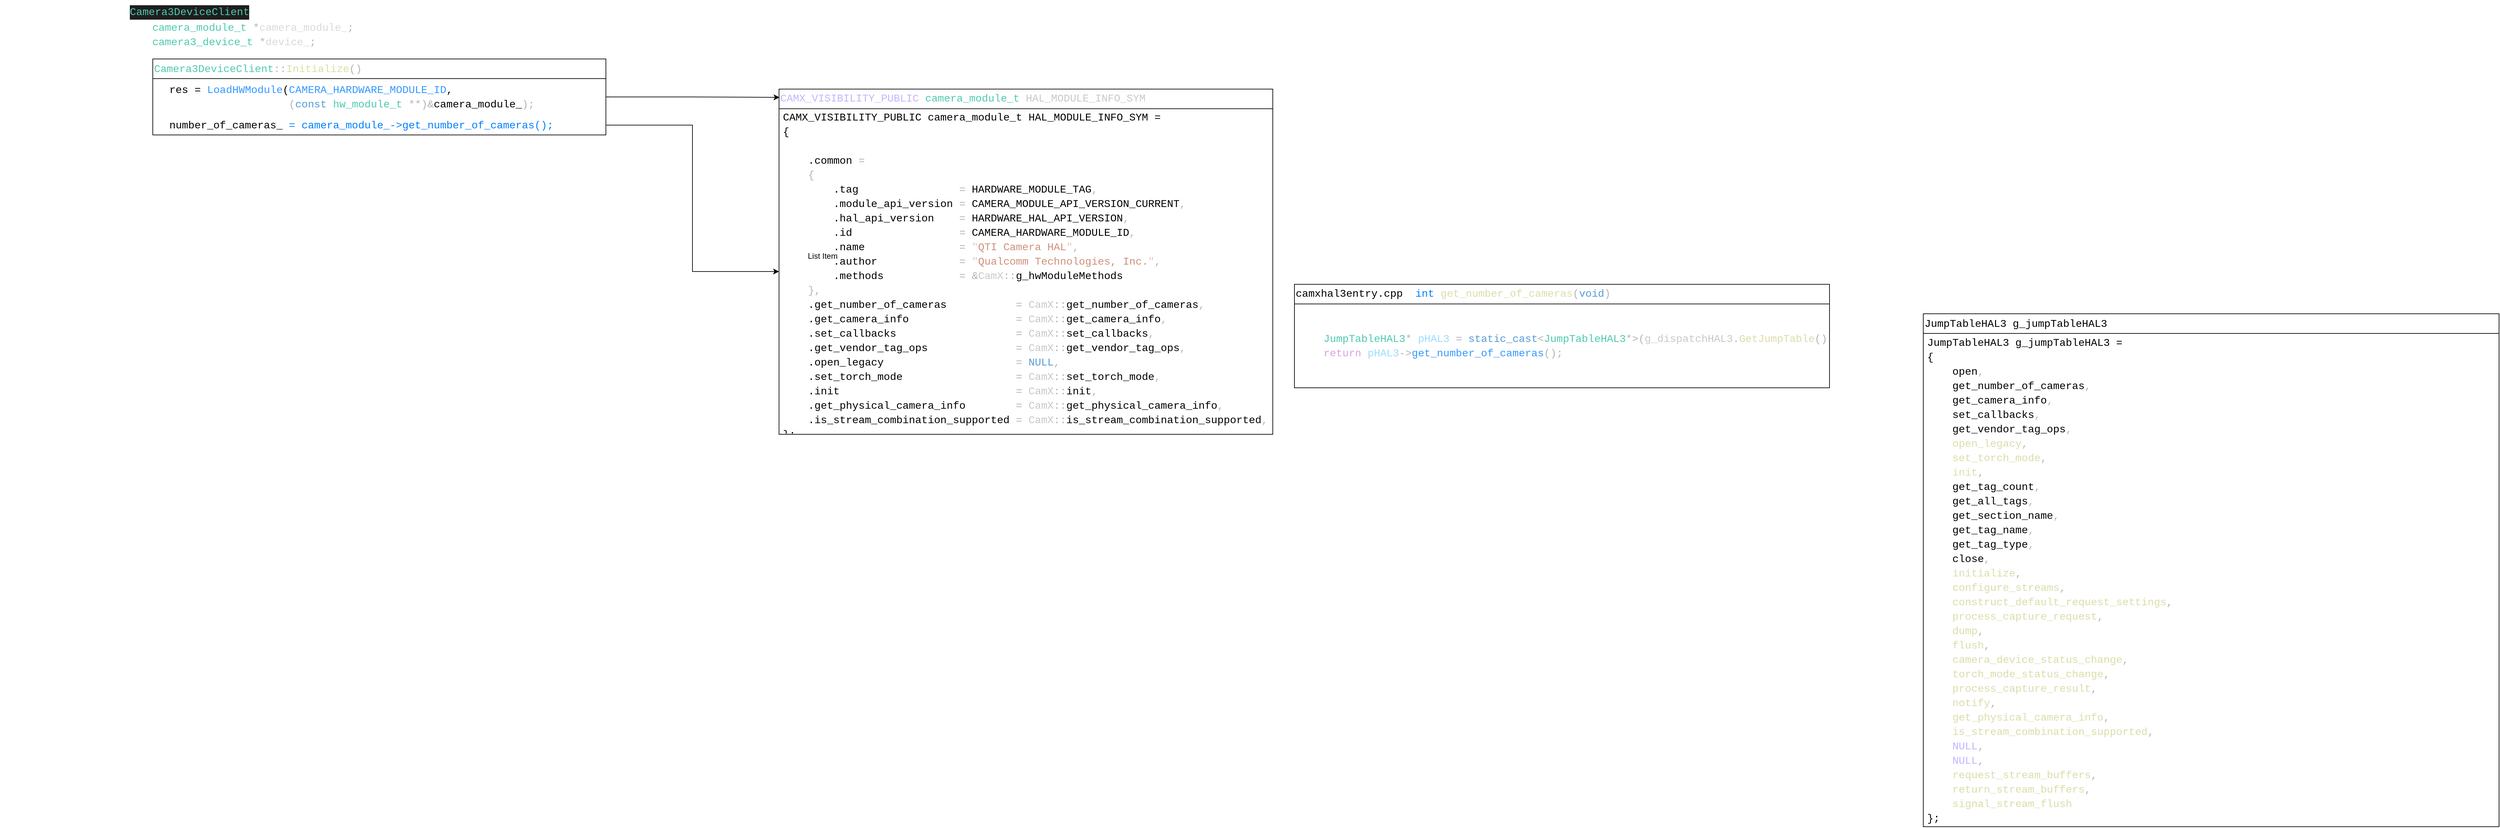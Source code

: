 <mxfile version="28.2.5">
  <diagram name="Page-1" id="13e1069c-82ec-6db2-03f1-153e76fe0fe0">
    <mxGraphModel dx="7260" dy="3810" grid="0" gridSize="10" guides="1" tooltips="1" connect="1" arrows="1" fold="1" page="0" pageScale="1" pageWidth="4681" pageHeight="3300" background="#FFFFFF" math="0" shadow="0">
      <root>
        <mxCell id="0" />
        <mxCell id="1" parent="0" />
        <mxCell id="V9DL_0UD8Dr6rji1wSYd-5" value="&lt;div style=&quot;color: rgb(218, 218, 218); font-family: Consolas, &amp;quot;Courier New&amp;quot;, monospace; font-size: 16px; line-height: 22px; white-space-collapse: preserve;&quot;&gt;&lt;div style=&quot;&quot;&gt;&lt;br&gt;&lt;/div&gt;&lt;/div&gt;" style="text;html=1;align=left;verticalAlign=middle;resizable=0;points=[];autosize=1;strokeColor=none;fillColor=none;" vertex="1" parent="1">
          <mxGeometry x="-1720" y="-373" width="18" height="34" as="geometry" />
        </mxCell>
        <mxCell id="V9DL_0UD8Dr6rji1wSYd-7" value="&lt;span style=&quot;font-family: Consolas, &amp;quot;Courier New&amp;quot;, monospace; font-size: 16px; white-space: pre; color: rgb(190, 183, 255);&quot;&gt;CAMX_VISIBILITY_PUBLIC&lt;/span&gt;&lt;span style=&quot;color: rgb(218, 218, 218); font-family: Consolas, &amp;quot;Courier New&amp;quot;, monospace; font-size: 16px; white-space: pre;&quot;&gt; &lt;/span&gt;&lt;span style=&quot;font-family: Consolas, &amp;quot;Courier New&amp;quot;, monospace; font-size: 16px; white-space: pre; color: rgb(78, 201, 176);&quot;&gt;camera_module_t&lt;/span&gt;&lt;span style=&quot;color: rgb(218, 218, 218); font-family: Consolas, &amp;quot;Courier New&amp;quot;, monospace; font-size: 16px; white-space: pre;&quot;&gt; &lt;/span&gt;&lt;span style=&quot;font-family: Consolas, &amp;quot;Courier New&amp;quot;, monospace; font-size: 16px; white-space: pre; color: rgb(200, 200, 200);&quot;&gt;HAL_MODULE_INFO_SYM&lt;/span&gt;" style="swimlane;fontStyle=0;childLayout=stackLayout;horizontal=1;startSize=30;horizontalStack=0;resizeParent=1;resizeParentMax=0;resizeLast=0;collapsible=1;marginBottom=0;whiteSpace=wrap;html=1;align=left;" vertex="1" parent="1">
          <mxGeometry x="-532" y="-578" width="753" height="527" as="geometry">
            <mxRectangle x="-685" y="-579" width="545" height="31" as="alternateBounds" />
          </mxGeometry>
        </mxCell>
        <mxCell id="V9DL_0UD8Dr6rji1wSYd-8" value="&lt;div style=&quot;font-family: Consolas, &amp;quot;Courier New&amp;quot;, monospace; font-size: 16px; white-space: pre;&quot;&gt;&lt;div style=&quot;line-height: 22px;&quot;&gt;&lt;div style=&quot;&quot;&gt;&lt;font style=&quot;color: rgb(0, 0, 0);&quot;&gt;CAMX_VISIBILITY_PUBLIC &lt;span&gt;camera_module_t&lt;/span&gt; HAL_MODULE_INFO_SYM &lt;span&gt;=&lt;/span&gt;&lt;/font&gt;&lt;/div&gt;&lt;div style=&quot;&quot;&gt;&lt;span&gt;&lt;font style=&quot;color: rgb(0, 0, 0);&quot;&gt;{&lt;/font&gt;&lt;/span&gt;&lt;/div&gt;&lt;div style=&quot;&quot;&gt;&lt;span&gt;&lt;font style=&quot;color: rgb(0, 0, 0);&quot;&gt;&lt;br&gt;&lt;/font&gt;&lt;/span&gt;&lt;/div&gt;&lt;div style=&quot;&quot;&gt;&lt;span&gt;&lt;font style=&quot;color: rgb(0, 0, 0);&quot;&gt;&amp;nbsp; &amp;nbsp; .common &lt;span style=&quot;color: rgb(180, 180, 180);&quot;&gt;=&lt;/span&gt;&lt;/font&gt;&lt;/span&gt;&lt;/div&gt;&lt;div style=&quot;&quot;&gt;&lt;span&gt;&lt;font style=&quot;color: rgb(0, 0, 0);&quot;&gt;&amp;nbsp; &amp;nbsp; &lt;span style=&quot;color: rgb(180, 180, 180);&quot;&gt;{&lt;/span&gt;&lt;/font&gt;&lt;/span&gt;&lt;/div&gt;&lt;div style=&quot;&quot;&gt;&lt;span&gt;&lt;font style=&quot;color: rgb(0, 0, 0);&quot;&gt;&amp;nbsp; &amp;nbsp; &amp;nbsp; &amp;nbsp; .tag &amp;nbsp; &amp;nbsp; &amp;nbsp; &amp;nbsp; &amp;nbsp; &amp;nbsp; &amp;nbsp; &amp;nbsp;&lt;span style=&quot;color: rgb(180, 180, 180);&quot;&gt;=&lt;/span&gt; HARDWARE_MODULE_TAG&lt;span style=&quot;color: rgb(180, 180, 180);&quot;&gt;,&lt;/span&gt;&lt;/font&gt;&lt;/span&gt;&lt;/div&gt;&lt;div style=&quot;&quot;&gt;&lt;span&gt;&lt;font style=&quot;color: rgb(0, 0, 0);&quot;&gt;&amp;nbsp; &amp;nbsp; &amp;nbsp; &amp;nbsp; .module_api_version &lt;span style=&quot;color: rgb(180, 180, 180);&quot;&gt;=&lt;/span&gt; CAMERA_MODULE_API_VERSION_CURRENT&lt;span style=&quot;color: rgb(180, 180, 180);&quot;&gt;,&lt;/span&gt;&lt;/font&gt;&lt;/span&gt;&lt;/div&gt;&lt;div style=&quot;&quot;&gt;&lt;span&gt;&lt;font style=&quot;color: rgb(0, 0, 0);&quot;&gt;&amp;nbsp; &amp;nbsp; &amp;nbsp; &amp;nbsp; .hal_api_version &amp;nbsp; &amp;nbsp;&lt;span style=&quot;color: rgb(180, 180, 180);&quot;&gt;=&lt;/span&gt; HARDWARE_HAL_API_VERSION&lt;span style=&quot;color: rgb(180, 180, 180);&quot;&gt;,&lt;/span&gt;&lt;/font&gt;&lt;/span&gt;&lt;/div&gt;&lt;div style=&quot;&quot;&gt;&lt;span&gt;&lt;font style=&quot;color: rgb(0, 0, 0);&quot;&gt;&amp;nbsp; &amp;nbsp; &amp;nbsp; &amp;nbsp; .id &amp;nbsp; &amp;nbsp; &amp;nbsp; &amp;nbsp; &amp;nbsp; &amp;nbsp; &amp;nbsp; &amp;nbsp; &lt;span style=&quot;color: rgb(180, 180, 180);&quot;&gt;=&lt;/span&gt; CAMERA_HARDWARE_MODULE_ID&lt;span style=&quot;color: rgb(180, 180, 180);&quot;&gt;,&lt;/span&gt;&lt;/font&gt;&lt;/span&gt;&lt;/div&gt;&lt;div style=&quot;&quot;&gt;&lt;span&gt;&lt;font style=&quot;color: rgb(0, 0, 0);&quot;&gt;&amp;nbsp; &amp;nbsp; &amp;nbsp; &amp;nbsp; .name &amp;nbsp; &amp;nbsp; &amp;nbsp; &amp;nbsp; &amp;nbsp; &amp;nbsp; &amp;nbsp; &lt;span style=&quot;color: rgb(180, 180, 180);&quot;&gt;=&lt;/span&gt; &lt;span style=&quot;color: rgb(232, 201, 187);&quot;&gt;&quot;&lt;/span&gt;&lt;span style=&quot;color: rgb(206, 145, 120);&quot;&gt;QTI Camera HAL&lt;/span&gt;&lt;span style=&quot;color: rgb(232, 201, 187);&quot;&gt;&quot;&lt;/span&gt;&lt;span style=&quot;color: rgb(180, 180, 180);&quot;&gt;,&lt;/span&gt;&lt;/font&gt;&lt;/span&gt;&lt;/div&gt;&lt;div style=&quot;&quot;&gt;&lt;span&gt;&lt;font style=&quot;color: rgb(0, 0, 0);&quot;&gt;&amp;nbsp; &amp;nbsp; &amp;nbsp; &amp;nbsp; .author &amp;nbsp; &amp;nbsp; &amp;nbsp; &amp;nbsp; &amp;nbsp; &amp;nbsp; &lt;span style=&quot;color: rgb(180, 180, 180);&quot;&gt;=&lt;/span&gt; &lt;span style=&quot;color: rgb(232, 201, 187);&quot;&gt;&quot;&lt;/span&gt;&lt;span style=&quot;color: rgb(206, 145, 120);&quot;&gt;Qualcomm Technologies, Inc.&lt;/span&gt;&lt;span style=&quot;color: rgb(232, 201, 187);&quot;&gt;&quot;&lt;/span&gt;&lt;span style=&quot;color: rgb(180, 180, 180);&quot;&gt;,&lt;/span&gt;&lt;/font&gt;&lt;/span&gt;&lt;/div&gt;&lt;div style=&quot;&quot;&gt;&lt;span&gt;&lt;font style=&quot;color: rgb(0, 0, 0);&quot;&gt;&amp;nbsp; &amp;nbsp; &amp;nbsp; &amp;nbsp; .methods &amp;nbsp; &amp;nbsp; &amp;nbsp; &amp;nbsp; &amp;nbsp; &amp;nbsp;&lt;span style=&quot;color: rgb(180, 180, 180);&quot;&gt;=&lt;/span&gt; &lt;span style=&quot;color: rgb(180, 180, 180);&quot;&gt;&amp;amp;&lt;/span&gt;&lt;span style=&quot;color: rgb(200, 200, 200);&quot;&gt;CamX&lt;/span&gt;&lt;span style=&quot;color: rgb(180, 180, 180);&quot;&gt;::&lt;/span&gt;g_hwModuleMethods&lt;/font&gt;&lt;/span&gt;&lt;/div&gt;&lt;div style=&quot;&quot;&gt;&lt;span&gt;&lt;font style=&quot;color: rgb(0, 0, 0);&quot;&gt;&amp;nbsp; &amp;nbsp; &lt;span style=&quot;color: rgb(180, 180, 180);&quot;&gt;},&lt;/span&gt;&lt;/font&gt;&lt;/span&gt;&lt;/div&gt;&lt;div style=&quot;&quot;&gt;&lt;span&gt;&lt;font style=&quot;color: rgb(0, 0, 0);&quot;&gt;&amp;nbsp; &amp;nbsp; .get_number_of_cameras &amp;nbsp; &amp;nbsp; &amp;nbsp; &amp;nbsp; &amp;nbsp; &lt;span style=&quot;color: rgb(180, 180, 180);&quot;&gt;=&lt;/span&gt; &lt;span style=&quot;color: rgb(200, 200, 200);&quot;&gt;CamX&lt;/span&gt;&lt;span style=&quot;color: rgb(180, 180, 180);&quot;&gt;::&lt;/span&gt;get_number_of_cameras&lt;span style=&quot;color: rgb(180, 180, 180);&quot;&gt;,&lt;/span&gt;&lt;/font&gt;&lt;/span&gt;&lt;/div&gt;&lt;div style=&quot;&quot;&gt;&lt;span&gt;&lt;font style=&quot;color: rgb(0, 0, 0);&quot;&gt;&amp;nbsp; &amp;nbsp; .get_camera_info &amp;nbsp; &amp;nbsp; &amp;nbsp; &amp;nbsp; &amp;nbsp; &amp;nbsp; &amp;nbsp; &amp;nbsp; &lt;span style=&quot;color: rgb(180, 180, 180);&quot;&gt;=&lt;/span&gt; &lt;span style=&quot;color: rgb(200, 200, 200);&quot;&gt;CamX&lt;/span&gt;&lt;span style=&quot;color: rgb(180, 180, 180);&quot;&gt;::&lt;/span&gt;get_camera_info&lt;span style=&quot;color: rgb(180, 180, 180);&quot;&gt;,&lt;/span&gt;&lt;/font&gt;&lt;/span&gt;&lt;/div&gt;&lt;div style=&quot;&quot;&gt;&lt;span&gt;&lt;font style=&quot;color: rgb(0, 0, 0);&quot;&gt;&amp;nbsp; &amp;nbsp; .set_callbacks &amp;nbsp; &amp;nbsp; &amp;nbsp; &amp;nbsp; &amp;nbsp; &amp;nbsp; &amp;nbsp; &amp;nbsp; &amp;nbsp; &lt;span style=&quot;color: rgb(180, 180, 180);&quot;&gt;=&lt;/span&gt; &lt;span style=&quot;color: rgb(200, 200, 200);&quot;&gt;CamX&lt;/span&gt;&lt;span style=&quot;color: rgb(180, 180, 180);&quot;&gt;::&lt;/span&gt;set_callbacks&lt;span style=&quot;color: rgb(180, 180, 180);&quot;&gt;,&lt;/span&gt;&lt;/font&gt;&lt;/span&gt;&lt;/div&gt;&lt;div style=&quot;&quot;&gt;&lt;span&gt;&lt;font style=&quot;color: rgb(0, 0, 0);&quot;&gt;&amp;nbsp; &amp;nbsp; .get_vendor_tag_ops &amp;nbsp; &amp;nbsp; &amp;nbsp; &amp;nbsp; &amp;nbsp; &amp;nbsp; &amp;nbsp;&lt;span style=&quot;color: rgb(180, 180, 180);&quot;&gt;=&lt;/span&gt; &lt;span style=&quot;color: rgb(200, 200, 200);&quot;&gt;CamX&lt;/span&gt;&lt;span style=&quot;color: rgb(180, 180, 180);&quot;&gt;::&lt;/span&gt;get_vendor_tag_ops&lt;span style=&quot;color: rgb(180, 180, 180);&quot;&gt;,&lt;/span&gt;&lt;/font&gt;&lt;/span&gt;&lt;/div&gt;&lt;div style=&quot;&quot;&gt;&lt;span&gt;&lt;font style=&quot;color: rgb(0, 0, 0);&quot;&gt;&amp;nbsp; &amp;nbsp; .open_legacy &amp;nbsp; &amp;nbsp; &amp;nbsp; &amp;nbsp; &amp;nbsp; &amp;nbsp; &amp;nbsp; &amp;nbsp; &amp;nbsp; &amp;nbsp; &lt;span style=&quot;color: rgb(180, 180, 180);&quot;&gt;=&lt;/span&gt; &lt;span style=&quot;color: rgb(86, 156, 214);&quot;&gt;NULL&lt;/span&gt;&lt;span style=&quot;color: rgb(180, 180, 180);&quot;&gt;,&lt;/span&gt;&lt;/font&gt;&lt;/span&gt;&lt;/div&gt;&lt;div style=&quot;&quot;&gt;&lt;span&gt;&lt;font style=&quot;color: rgb(0, 0, 0);&quot;&gt;&amp;nbsp; &amp;nbsp; .set_torch_mode &amp;nbsp; &amp;nbsp; &amp;nbsp; &amp;nbsp; &amp;nbsp; &amp;nbsp; &amp;nbsp; &amp;nbsp; &amp;nbsp;&lt;span style=&quot;color: rgb(180, 180, 180);&quot;&gt;=&lt;/span&gt; &lt;span style=&quot;color: rgb(200, 200, 200);&quot;&gt;CamX&lt;/span&gt;&lt;span style=&quot;color: rgb(180, 180, 180);&quot;&gt;::&lt;/span&gt;set_torch_mode&lt;span style=&quot;color: rgb(180, 180, 180);&quot;&gt;,&lt;/span&gt;&lt;/font&gt;&lt;/span&gt;&lt;/div&gt;&lt;div style=&quot;&quot;&gt;&lt;span&gt;&lt;font style=&quot;color: rgb(0, 0, 0);&quot;&gt;&amp;nbsp; &amp;nbsp; .init &amp;nbsp; &amp;nbsp; &amp;nbsp; &amp;nbsp; &amp;nbsp; &amp;nbsp; &amp;nbsp; &amp;nbsp; &amp;nbsp; &amp;nbsp; &amp;nbsp; &amp;nbsp; &amp;nbsp; &amp;nbsp;&lt;span style=&quot;color: rgb(180, 180, 180);&quot;&gt;=&lt;/span&gt; &lt;span style=&quot;color: rgb(200, 200, 200);&quot;&gt;CamX&lt;/span&gt;&lt;span style=&quot;color: rgb(180, 180, 180);&quot;&gt;::&lt;/span&gt;init&lt;span style=&quot;color: rgb(180, 180, 180);&quot;&gt;,&lt;/span&gt;&lt;/font&gt;&lt;/span&gt;&lt;/div&gt;&lt;div style=&quot;&quot;&gt;&lt;span&gt;&lt;font style=&quot;color: rgb(0, 0, 0);&quot;&gt;&amp;nbsp; &amp;nbsp; .get_physical_camera_info &amp;nbsp; &amp;nbsp; &amp;nbsp; &amp;nbsp;&lt;span style=&quot;color: rgb(180, 180, 180);&quot;&gt;=&lt;/span&gt; &lt;span style=&quot;color: rgb(200, 200, 200);&quot;&gt;CamX&lt;/span&gt;&lt;span style=&quot;color: rgb(180, 180, 180);&quot;&gt;::&lt;/span&gt;get_physical_camera_info&lt;span style=&quot;color: rgb(180, 180, 180);&quot;&gt;,&lt;/span&gt;&lt;/font&gt;&lt;/span&gt;&lt;/div&gt;&lt;div style=&quot;&quot;&gt;&lt;span&gt;&lt;font style=&quot;color: rgb(0, 0, 0);&quot;&gt;&amp;nbsp; &amp;nbsp; .is_stream_combination_supported &lt;span style=&quot;color: rgb(180, 180, 180);&quot;&gt;=&lt;/span&gt; &lt;span style=&quot;color: rgb(200, 200, 200);&quot;&gt;CamX&lt;/span&gt;&lt;span style=&quot;color: rgb(180, 180, 180);&quot;&gt;::&lt;/span&gt;is_stream_combination_supported&lt;span style=&quot;color: rgb(180, 180, 180);&quot;&gt;,&lt;/span&gt;&lt;/font&gt;&lt;/span&gt;&lt;/div&gt;&lt;div style=&quot;&quot;&gt;&lt;span style=&quot;color: rgb(180, 180, 180);&quot;&gt;&lt;font style=&quot;color: rgb(0, 0, 0);&quot;&gt;};&lt;/font&gt;&lt;/span&gt;&lt;/div&gt;&lt;/div&gt;&lt;/div&gt;" style="text;strokeColor=none;fillColor=none;align=left;verticalAlign=middle;spacingLeft=4;spacingRight=4;overflow=hidden;points=[[0,0.5],[1,0.5]];portConstraint=eastwest;rotatable=0;whiteSpace=wrap;html=1;" vertex="1" parent="V9DL_0UD8Dr6rji1wSYd-7">
          <mxGeometry y="30" width="753" height="497" as="geometry" />
        </mxCell>
        <mxCell id="V9DL_0UD8Dr6rji1wSYd-11" value="&lt;div style=&quot;color: rgb(218, 218, 218); font-family: Consolas, &amp;quot;Courier New&amp;quot;, monospace; font-size: 16px; line-height: 22px; white-space: pre;&quot;&gt;&lt;span&gt;&lt;span style=&quot;color: rgb(78, 201, 176);&quot;&gt;Camera3DeviceClient&lt;/span&gt;&lt;span style=&quot;color: rgb(180, 180, 180);&quot;&gt;::&lt;/span&gt;&lt;span style=&quot;color: rgb(220, 220, 170);&quot;&gt;Initialize&lt;/span&gt;&lt;span style=&quot;color: rgb(180, 180, 180);&quot;&gt;()&lt;/span&gt;&lt;/span&gt;&lt;/div&gt;" style="swimlane;fontStyle=0;childLayout=stackLayout;horizontal=1;startSize=30;horizontalStack=0;resizeParent=1;resizeParentMax=0;resizeLast=0;collapsible=1;marginBottom=0;whiteSpace=wrap;html=1;align=left;" vertex="1" parent="1">
          <mxGeometry x="-1487" y="-624" width="691" height="116" as="geometry">
            <mxRectangle x="-1713" y="-620" width="325" height="34" as="alternateBounds" />
          </mxGeometry>
        </mxCell>
        <mxCell id="V9DL_0UD8Dr6rji1wSYd-12" value="&lt;div style=&quot;font-family: Consolas, &amp;quot;Courier New&amp;quot;, monospace; font-size: 16px; line-height: 22px; white-space: pre;&quot;&gt;&lt;div style=&quot;&quot;&gt;&lt;font&gt;&lt;font style=&quot;color: rgb(51, 153, 255);&quot;&gt;&amp;nbsp; &lt;/font&gt;&lt;span style=&quot;color: light-dark(rgb(0, 0, 0), rgb(237, 237, 237));&quot;&gt;res&lt;/span&gt;&lt;font style=&quot;color: rgb(51, 153, 255);&quot;&gt; &lt;/font&gt;&lt;span style=&quot;color: light-dark(rgb(0, 0, 0), rgb(237, 237, 237));&quot;&gt;=&lt;/span&gt;&lt;font style=&quot;color: rgb(51, 153, 255);&quot;&gt; LoadHWModule&lt;/font&gt;&lt;span style=&quot;color: light-dark(rgb(0, 0, 0), rgb(237, 237, 237));&quot;&gt;(&lt;/span&gt;&lt;font style=&quot;color: rgb(51, 153, 255);&quot;&gt;CAMERA_HARDWARE_MODULE_ID&lt;/font&gt;&lt;span style=&quot;color: light-dark(rgb(0, 0, 0), rgb(237, 237, 237));&quot;&gt;,&lt;/span&gt;&lt;/font&gt;&lt;/div&gt;&lt;div style=&quot;&quot;&gt;&lt;span&gt;&lt;font style=&quot;color: rgb(0, 0, 0);&quot;&gt;&amp;nbsp; &amp;nbsp; &amp;nbsp; &amp;nbsp; &amp;nbsp; &amp;nbsp; &amp;nbsp; &amp;nbsp; &amp;nbsp; &amp;nbsp; &amp;nbsp;&lt;span style=&quot;color: rgb(180, 180, 180);&quot;&gt;(&lt;/span&gt;&lt;span style=&quot;color: rgb(86, 156, 214);&quot;&gt;const&lt;/span&gt; &lt;span style=&quot;color: rgb(78, 201, 176);&quot;&gt;hw_module_t&lt;/span&gt; &lt;span style=&quot;color: rgb(180, 180, 180);&quot;&gt;**)&amp;amp;&lt;/span&gt;camera_module_&lt;span style=&quot;color: rgb(180, 180, 180);&quot;&gt;);&lt;/span&gt;&lt;/font&gt;&lt;/span&gt;&lt;/div&gt;&lt;/div&gt;" style="text;strokeColor=none;fillColor=none;align=left;verticalAlign=middle;spacingLeft=4;spacingRight=4;overflow=hidden;points=[[0,0.5],[1,0.5]];portConstraint=eastwest;rotatable=0;whiteSpace=wrap;html=1;" vertex="1" parent="V9DL_0UD8Dr6rji1wSYd-11">
          <mxGeometry y="30" width="691" height="56" as="geometry" />
        </mxCell>
        <mxCell id="V9DL_0UD8Dr6rji1wSYd-17" value="&lt;div style=&quot;font-family: Consolas, &amp;quot;Courier New&amp;quot;, monospace; font-size: 16px; line-height: 22px; white-space: pre;&quot;&gt;&lt;font style=&quot;color: rgb(0, 127, 255);&quot;&gt; &lt;/font&gt;&lt;font style=&quot;color: rgb(0, 0, 0);&quot;&gt; number_of_cameras_&lt;/font&gt;&lt;font style=&quot;color: rgb(0, 127, 255);&quot;&gt; = camera_module_-&amp;gt;get_number_of_cameras();&lt;/font&gt;&lt;/div&gt;" style="text;strokeColor=none;fillColor=none;align=left;verticalAlign=middle;spacingLeft=4;spacingRight=4;overflow=hidden;points=[[0,0.5],[1,0.5]];portConstraint=eastwest;rotatable=0;whiteSpace=wrap;html=1;" vertex="1" parent="V9DL_0UD8Dr6rji1wSYd-11">
          <mxGeometry y="86" width="691" height="30" as="geometry" />
        </mxCell>
        <mxCell id="V9DL_0UD8Dr6rji1wSYd-21" value="&lt;div style=&quot;color: #dadada;background-color: #1e1e1e;font-family: Consolas, &#39;Courier New&#39;, monospace;font-weight: normal;font-size: 16px;line-height: 22px;white-space: pre;&quot;&gt;&lt;div&gt;&lt;span style=&quot;color: #4ec9b0;&quot;&gt;Camera3DeviceClient&lt;/span&gt;&lt;/div&gt;&lt;/div&gt;" style="text;whiteSpace=wrap;html=1;" vertex="1" parent="1">
          <mxGeometry x="-1523.995" y="-713.001" width="195" height="44" as="geometry" />
        </mxCell>
        <mxCell id="V9DL_0UD8Dr6rji1wSYd-22" value="&lt;div style=&quot;color: rgb(218, 218, 218); font-family: Consolas, &amp;quot;Courier New&amp;quot;, monospace; font-size: 16px; line-height: 22px; white-space: pre;&quot;&gt;&lt;div style=&quot;&quot;&gt;&lt;span&gt;&amp;nbsp; &lt;span style=&quot;color: rgb(78, 201, 176);&quot;&gt;camera_module_t&lt;/span&gt; &lt;span style=&quot;color: rgb(180, 180, 180);&quot;&gt;*&lt;/span&gt;camera_module_&lt;span style=&quot;color: rgb(180, 180, 180);&quot;&gt;;&lt;/span&gt;&lt;/span&gt;&lt;/div&gt;&lt;div style=&quot;&quot;&gt;&lt;span&gt;&amp;nbsp; &lt;span style=&quot;color: rgb(78, 201, 176);&quot;&gt;camera3_device_t&lt;/span&gt; &lt;span style=&quot;color: rgb(180, 180, 180);&quot;&gt;*&lt;/span&gt;device_&lt;span style=&quot;color: rgb(180, 180, 180);&quot;&gt;;&lt;/span&gt;&lt;/span&gt;&lt;/div&gt;&lt;/div&gt;" style="text;html=1;align=left;verticalAlign=middle;whiteSpace=wrap;rounded=0;" vertex="1" parent="1">
          <mxGeometry x="-1509" y="-684" width="299" height="45" as="geometry" />
        </mxCell>
        <mxCell id="V9DL_0UD8Dr6rji1wSYd-26" style="edgeStyle=orthogonalEdgeStyle;rounded=0;orthogonalLoop=1;jettySize=auto;html=1;entryX=0.001;entryY=0.024;entryDx=0;entryDy=0;entryPerimeter=0;" edge="1" parent="1" source="V9DL_0UD8Dr6rji1wSYd-12" target="V9DL_0UD8Dr6rji1wSYd-7">
          <mxGeometry relative="1" as="geometry" />
        </mxCell>
        <mxCell id="V9DL_0UD8Dr6rji1wSYd-27" style="edgeStyle=orthogonalEdgeStyle;rounded=0;orthogonalLoop=1;jettySize=auto;html=1;" edge="1" parent="1" source="V9DL_0UD8Dr6rji1wSYd-17" target="V9DL_0UD8Dr6rji1wSYd-8">
          <mxGeometry relative="1" as="geometry" />
        </mxCell>
        <mxCell id="V9DL_0UD8Dr6rji1wSYd-28" value="List Item" style="text;strokeColor=none;fillColor=none;align=left;verticalAlign=middle;spacingLeft=4;spacingRight=4;overflow=hidden;points=[[0,0.5],[1,0.5]];portConstraint=eastwest;rotatable=0;whiteSpace=wrap;html=1;" vertex="1" parent="1">
          <mxGeometry x="-494" y="-338" width="80" height="30" as="geometry" />
        </mxCell>
        <mxCell id="V9DL_0UD8Dr6rji1wSYd-29" value="&lt;span&gt;&lt;span&gt;&lt;font face=&quot;Consolas, Courier New, monospace&quot;&gt;&lt;span style=&quot;font-size: 16px; white-space: pre;&quot;&gt;&lt;font style=&quot;color: rgb(0, 0, 0);&quot;&gt;camxhal3entry.cpp  &lt;/font&gt;&lt;/span&gt;&lt;/font&gt;&lt;font style=&quot;color: rgb(0, 127, 255);&quot; face=&quot;Consolas, Courier New, monospace&quot;&gt;&lt;span style=&quot;font-size: 16px; white-space: pre;&quot;&gt;int&lt;/span&gt;&lt;/font&gt;&lt;/span&gt;&lt;span style=&quot;color: rgb(218, 218, 218); font-family: Consolas, &amp;quot;Courier New&amp;quot;, monospace; font-size: 16px; white-space: pre;&quot;&gt; &lt;/span&gt;&lt;span style=&quot;font-family: Consolas, &amp;quot;Courier New&amp;quot;, monospace; font-size: 16px; white-space: pre; color: rgb(220, 220, 170);&quot;&gt;get_number_of_cameras&lt;/span&gt;&lt;span style=&quot;font-family: Consolas, &amp;quot;Courier New&amp;quot;, monospace; font-size: 16px; white-space: pre; color: rgb(180, 180, 180);&quot;&gt;(&lt;/span&gt;&lt;span style=&quot;font-family: Consolas, &amp;quot;Courier New&amp;quot;, monospace; font-size: 16px; white-space: pre; color: rgb(86, 156, 214);&quot;&gt;void&lt;/span&gt;&lt;span style=&quot;font-family: Consolas, &amp;quot;Courier New&amp;quot;, monospace; font-size: 16px; white-space: pre; color: rgb(180, 180, 180);&quot;&gt;)&lt;/span&gt;&lt;/span&gt;" style="swimlane;fontStyle=0;childLayout=stackLayout;horizontal=1;startSize=30;horizontalStack=0;resizeParent=1;resizeParentMax=0;resizeLast=0;collapsible=1;marginBottom=0;whiteSpace=wrap;html=1;align=left;" vertex="1" parent="1">
          <mxGeometry x="254" y="-280" width="816" height="158" as="geometry" />
        </mxCell>
        <mxCell id="V9DL_0UD8Dr6rji1wSYd-30" value="&lt;div style=&quot;font-family: Consolas, &amp;quot;Courier New&amp;quot;, monospace; font-size: 16px; line-height: 22px; white-space: pre;&quot;&gt;&lt;div style=&quot;color: light-dark(rgb(218, 218, 218), rgb(50, 50, 50));&quot;&gt;&lt;div style=&quot;line-height: 22px;&quot;&gt;&lt;span style=&quot;background-color: light-dark(#ffffff, var(--ge-dark-color, #121212)); color: light-dark(rgb(218, 218, 218), rgb(50, 50, 50));&quot;&gt;&amp;nbsp; &amp;nbsp; &lt;/span&gt;&lt;span style=&quot;color: rgb(78, 201, 176);&quot;&gt;JumpTableHAL3&lt;/span&gt;&lt;span style=&quot;color: rgb(180, 180, 180);&quot;&gt;*&lt;/span&gt;&lt;span style=&quot;background-color: light-dark(#ffffff, var(--ge-dark-color, #121212)); color: light-dark(rgb(218, 218, 218), rgb(50, 50, 50));&quot;&gt; &lt;/span&gt;&lt;span style=&quot;color: rgb(156, 220, 254);&quot;&gt;pHAL3&lt;/span&gt;&lt;span style=&quot;background-color: light-dark(#ffffff, var(--ge-dark-color, #121212)); color: light-dark(rgb(218, 218, 218), rgb(50, 50, 50));&quot;&gt; &lt;/span&gt;&lt;span style=&quot;color: rgb(180, 180, 180);&quot;&gt;=&lt;/span&gt;&lt;span style=&quot;background-color: light-dark(#ffffff, var(--ge-dark-color, #121212)); color: light-dark(rgb(218, 218, 218), rgb(50, 50, 50));&quot;&gt; &lt;/span&gt;&lt;span style=&quot;color: rgb(86, 156, 214);&quot;&gt;static_cast&lt;/span&gt;&lt;span style=&quot;color: rgb(180, 180, 180);&quot;&gt;&amp;lt;&lt;/span&gt;&lt;span style=&quot;color: rgb(78, 201, 176);&quot;&gt;JumpTableHAL3&lt;/span&gt;&lt;span style=&quot;color: rgb(180, 180, 180);&quot;&gt;*&amp;gt;(&lt;/span&gt;&lt;span style=&quot;color: rgb(200, 200, 200);&quot;&gt;g_dispatchHAL3&lt;/span&gt;&lt;span style=&quot;color: rgb(180, 180, 180);&quot;&gt;.&lt;/span&gt;&lt;span style=&quot;color: rgb(220, 220, 170);&quot;&gt;GetJumpTable&lt;/span&gt;&lt;span style=&quot;color: rgb(180, 180, 180);&quot;&gt;());&lt;/span&gt;&lt;/div&gt;&lt;/div&gt;&lt;div style=&quot;&quot;&gt;&lt;span style=&quot;background-color: light-dark(#ffffff, var(--ge-dark-color, #121212));&quot;&gt;&lt;font style=&quot;color: rgb(51, 153, 255);&quot;&gt;&amp;nbsp; &amp;nbsp; &lt;/font&gt;&lt;span style=&quot;color: rgb(216, 160, 223);&quot;&gt;return&lt;/span&gt;&lt;font style=&quot;color: rgb(51, 153, 255);&quot;&gt; &lt;/font&gt;&lt;span style=&quot;color: rgb(156, 220, 254);&quot;&gt;pHAL3&lt;/span&gt;&lt;span style=&quot;color: rgb(180, 180, 180);&quot;&gt;-&amp;gt;&lt;/span&gt;&lt;font style=&quot;color: rgb(51, 153, 255);&quot;&gt;get_number_of_cameras&lt;span style=&quot;color: rgb(180, 180, 180);&quot;&gt;();&lt;/span&gt;&lt;/font&gt;&lt;/span&gt;&lt;/div&gt;&lt;/div&gt;" style="text;strokeColor=none;fillColor=none;align=left;verticalAlign=middle;spacingLeft=4;spacingRight=4;overflow=hidden;points=[[0,0.5],[1,0.5]];portConstraint=eastwest;rotatable=0;whiteSpace=wrap;html=1;" vertex="1" parent="V9DL_0UD8Dr6rji1wSYd-29">
          <mxGeometry y="30" width="816" height="128" as="geometry" />
        </mxCell>
        <mxCell id="V9DL_0UD8Dr6rji1wSYd-33" value="&lt;div style=&quot;font-family: Consolas, &amp;quot;Courier New&amp;quot;, monospace; font-size: 16px; line-height: 22px; white-space: pre;&quot;&gt;&lt;font style=&quot;color: rgb(0, 0, 0);&quot;&gt;JumpTableHAL3 g_jumpTableHAL3&lt;/font&gt;&lt;/div&gt;" style="swimlane;fontStyle=0;childLayout=stackLayout;horizontal=1;startSize=30;horizontalStack=0;resizeParent=1;resizeParentMax=0;resizeLast=0;collapsible=1;marginBottom=0;whiteSpace=wrap;html=1;align=left;" vertex="1" parent="1">
          <mxGeometry x="1213" y="-235" width="878" height="783" as="geometry" />
        </mxCell>
        <mxCell id="V9DL_0UD8Dr6rji1wSYd-34" value="&lt;div style=&quot;font-family: Consolas, &amp;quot;Courier New&amp;quot;, monospace; font-size: 16px; line-height: 22px; white-space: pre;&quot;&gt;&lt;div style=&quot;&quot;&gt;&lt;font style=&quot;color: rgb(0, 0, 0);&quot;&gt;JumpTableHAL3 &lt;span&gt;g_jumpTableHAL3&lt;/span&gt; &lt;span&gt;=&lt;/span&gt;&lt;/font&gt;&lt;/div&gt;&lt;div style=&quot;&quot;&gt;&lt;span&gt;&lt;font style=&quot;color: rgb(0, 0, 0);&quot;&gt;{&lt;/font&gt;&lt;/span&gt;&lt;/div&gt;&lt;div style=&quot;&quot;&gt;&lt;span&gt;&lt;font style=&quot;color: rgb(0, 0, 0);&quot;&gt;&amp;nbsp; &amp;nbsp; open&lt;span style=&quot;color: rgb(180, 180, 180);&quot;&gt;,&lt;/span&gt;&lt;/font&gt;&lt;/span&gt;&lt;/div&gt;&lt;div style=&quot;&quot;&gt;&lt;span&gt;&lt;font style=&quot;color: rgb(0, 0, 0);&quot;&gt;&amp;nbsp; &amp;nbsp; get_number_of_cameras&lt;span style=&quot;color: rgb(180, 180, 180);&quot;&gt;,&lt;/span&gt;&lt;/font&gt;&lt;/span&gt;&lt;/div&gt;&lt;div style=&quot;&quot;&gt;&lt;span&gt;&lt;font style=&quot;color: rgb(0, 0, 0);&quot;&gt;&amp;nbsp; &amp;nbsp; get_camera_info&lt;span style=&quot;color: rgb(180, 180, 180);&quot;&gt;,&lt;/span&gt;&lt;/font&gt;&lt;/span&gt;&lt;/div&gt;&lt;div style=&quot;&quot;&gt;&lt;span&gt;&lt;font style=&quot;color: rgb(0, 0, 0);&quot;&gt;&amp;nbsp; &amp;nbsp; set_callbacks&lt;span style=&quot;color: rgb(180, 180, 180);&quot;&gt;,&lt;/span&gt;&lt;/font&gt;&lt;/span&gt;&lt;/div&gt;&lt;div style=&quot;&quot;&gt;&lt;span&gt;&lt;font style=&quot;color: rgb(0, 0, 0);&quot;&gt;&amp;nbsp; &amp;nbsp; get_vendor_tag_ops&lt;span style=&quot;color: rgb(180, 180, 180);&quot;&gt;,&lt;/span&gt;&lt;/font&gt;&lt;/span&gt;&lt;/div&gt;&lt;div style=&quot;&quot;&gt;&lt;span&gt;&lt;font style=&quot;color: rgb(0, 0, 0);&quot;&gt;&amp;nbsp; &amp;nbsp; &lt;span style=&quot;color: rgb(220, 220, 170);&quot;&gt;open_legacy&lt;/span&gt;&lt;span style=&quot;color: rgb(180, 180, 180);&quot;&gt;,&lt;/span&gt;&lt;/font&gt;&lt;/span&gt;&lt;/div&gt;&lt;div style=&quot;&quot;&gt;&lt;span&gt;&lt;font style=&quot;color: rgb(0, 0, 0);&quot;&gt;&amp;nbsp; &amp;nbsp; &lt;span style=&quot;color: rgb(220, 220, 170);&quot;&gt;set_torch_mode&lt;/span&gt;&lt;span style=&quot;color: rgb(180, 180, 180);&quot;&gt;,&lt;/span&gt;&lt;/font&gt;&lt;/span&gt;&lt;/div&gt;&lt;div style=&quot;&quot;&gt;&lt;span&gt;&lt;font style=&quot;color: rgb(0, 0, 0);&quot;&gt;&amp;nbsp; &amp;nbsp; &lt;span style=&quot;color: rgb(220, 220, 170);&quot;&gt;init&lt;/span&gt;&lt;span style=&quot;color: rgb(180, 180, 180);&quot;&gt;,&lt;/span&gt;&lt;/font&gt;&lt;/span&gt;&lt;/div&gt;&lt;div style=&quot;&quot;&gt;&lt;span&gt;&lt;font style=&quot;color: rgb(0, 0, 0);&quot;&gt;&amp;nbsp; &amp;nbsp; get_tag_count&lt;span style=&quot;color: rgb(180, 180, 180);&quot;&gt;,&lt;/span&gt;&lt;/font&gt;&lt;/span&gt;&lt;/div&gt;&lt;div style=&quot;&quot;&gt;&lt;span&gt;&lt;font style=&quot;color: rgb(0, 0, 0);&quot;&gt;&amp;nbsp; &amp;nbsp; get_all_tags&lt;span style=&quot;color: rgb(180, 180, 180);&quot;&gt;,&lt;/span&gt;&lt;/font&gt;&lt;/span&gt;&lt;/div&gt;&lt;div style=&quot;&quot;&gt;&lt;span&gt;&lt;font style=&quot;color: rgb(0, 0, 0);&quot;&gt;&amp;nbsp; &amp;nbsp; get_section_name&lt;span style=&quot;color: rgb(180, 180, 180);&quot;&gt;,&lt;/span&gt;&lt;/font&gt;&lt;/span&gt;&lt;/div&gt;&lt;div style=&quot;&quot;&gt;&lt;span&gt;&lt;font style=&quot;color: rgb(0, 0, 0);&quot;&gt;&amp;nbsp; &amp;nbsp; get_tag_name&lt;span style=&quot;color: rgb(180, 180, 180);&quot;&gt;,&lt;/span&gt;&lt;/font&gt;&lt;/span&gt;&lt;/div&gt;&lt;div style=&quot;&quot;&gt;&lt;span&gt;&lt;font style=&quot;color: rgb(0, 0, 0);&quot;&gt;&amp;nbsp; &amp;nbsp; get_tag_type&lt;span style=&quot;color: rgb(180, 180, 180);&quot;&gt;,&lt;/span&gt;&lt;/font&gt;&lt;/span&gt;&lt;/div&gt;&lt;div style=&quot;&quot;&gt;&lt;span&gt;&lt;font style=&quot;color: rgb(0, 0, 0);&quot;&gt;&amp;nbsp; &amp;nbsp; close&lt;span style=&quot;color: rgb(180, 180, 180);&quot;&gt;,&lt;/span&gt;&lt;/font&gt;&lt;/span&gt;&lt;/div&gt;&lt;div style=&quot;&quot;&gt;&lt;span&gt;&lt;font style=&quot;color: rgb(0, 0, 0);&quot;&gt;&amp;nbsp; &amp;nbsp; &lt;span style=&quot;color: rgb(220, 220, 170);&quot;&gt;initialize&lt;/span&gt;&lt;span style=&quot;color: rgb(180, 180, 180);&quot;&gt;,&lt;/span&gt;&lt;/font&gt;&lt;/span&gt;&lt;/div&gt;&lt;div style=&quot;&quot;&gt;&lt;span&gt;&lt;font style=&quot;color: rgb(0, 0, 0);&quot;&gt;&amp;nbsp; &amp;nbsp; &lt;span style=&quot;color: rgb(220, 220, 170);&quot;&gt;configure_streams&lt;/span&gt;&lt;span style=&quot;color: rgb(180, 180, 180);&quot;&gt;,&lt;/span&gt;&lt;/font&gt;&lt;/span&gt;&lt;/div&gt;&lt;div style=&quot;&quot;&gt;&lt;span&gt;&lt;font style=&quot;color: rgb(0, 0, 0);&quot;&gt;&amp;nbsp; &amp;nbsp; &lt;span style=&quot;color: rgb(220, 220, 170);&quot;&gt;construct_default_request_settings&lt;/span&gt;&lt;span style=&quot;color: rgb(180, 180, 180);&quot;&gt;,&lt;/span&gt;&lt;/font&gt;&lt;/span&gt;&lt;/div&gt;&lt;div style=&quot;&quot;&gt;&lt;span&gt;&lt;font style=&quot;color: rgb(0, 0, 0);&quot;&gt;&amp;nbsp; &amp;nbsp; &lt;span style=&quot;color: rgb(220, 220, 170);&quot;&gt;process_capture_request&lt;/span&gt;&lt;span style=&quot;color: rgb(180, 180, 180);&quot;&gt;,&lt;/span&gt;&lt;/font&gt;&lt;/span&gt;&lt;/div&gt;&lt;div style=&quot;&quot;&gt;&lt;span&gt;&lt;font style=&quot;color: rgb(0, 0, 0);&quot;&gt;&amp;nbsp; &amp;nbsp; &lt;span style=&quot;color: rgb(220, 220, 170);&quot;&gt;dump&lt;/span&gt;&lt;span style=&quot;color: rgb(180, 180, 180);&quot;&gt;,&lt;/span&gt;&lt;/font&gt;&lt;/span&gt;&lt;/div&gt;&lt;div style=&quot;&quot;&gt;&lt;span&gt;&lt;font style=&quot;color: rgb(0, 0, 0);&quot;&gt;&amp;nbsp; &amp;nbsp; &lt;span style=&quot;color: rgb(220, 220, 170);&quot;&gt;flush&lt;/span&gt;&lt;span style=&quot;color: rgb(180, 180, 180);&quot;&gt;,&lt;/span&gt;&lt;/font&gt;&lt;/span&gt;&lt;/div&gt;&lt;div style=&quot;&quot;&gt;&lt;span&gt;&lt;font style=&quot;color: rgb(0, 0, 0);&quot;&gt;&amp;nbsp; &amp;nbsp; &lt;span style=&quot;color: rgb(220, 220, 170);&quot;&gt;camera_device_status_change&lt;/span&gt;&lt;span style=&quot;color: rgb(180, 180, 180);&quot;&gt;,&lt;/span&gt;&lt;/font&gt;&lt;/span&gt;&lt;/div&gt;&lt;div style=&quot;&quot;&gt;&lt;span&gt;&lt;font style=&quot;color: rgb(0, 0, 0);&quot;&gt;&amp;nbsp; &amp;nbsp; &lt;span style=&quot;color: rgb(220, 220, 170);&quot;&gt;torch_mode_status_change&lt;/span&gt;&lt;span style=&quot;color: rgb(180, 180, 180);&quot;&gt;,&lt;/span&gt;&lt;/font&gt;&lt;/span&gt;&lt;/div&gt;&lt;div style=&quot;&quot;&gt;&lt;span&gt;&lt;font style=&quot;color: rgb(0, 0, 0);&quot;&gt;&amp;nbsp; &amp;nbsp; &lt;span style=&quot;color: rgb(220, 220, 170);&quot;&gt;process_capture_result&lt;/span&gt;&lt;span style=&quot;color: rgb(180, 180, 180);&quot;&gt;,&lt;/span&gt;&lt;/font&gt;&lt;/span&gt;&lt;/div&gt;&lt;div style=&quot;&quot;&gt;&lt;span&gt;&lt;font style=&quot;color: rgb(0, 0, 0);&quot;&gt;&amp;nbsp; &amp;nbsp; &lt;span style=&quot;color: rgb(220, 220, 170);&quot;&gt;notify&lt;/span&gt;&lt;span style=&quot;color: rgb(180, 180, 180);&quot;&gt;,&lt;/span&gt;&lt;/font&gt;&lt;/span&gt;&lt;/div&gt;&lt;div style=&quot;&quot;&gt;&lt;span&gt;&lt;font style=&quot;color: rgb(0, 0, 0);&quot;&gt;&amp;nbsp; &amp;nbsp; &lt;span style=&quot;color: rgb(220, 220, 170);&quot;&gt;get_physical_camera_info&lt;/span&gt;&lt;span style=&quot;color: rgb(180, 180, 180);&quot;&gt;,&lt;/span&gt;&lt;/font&gt;&lt;/span&gt;&lt;/div&gt;&lt;div style=&quot;&quot;&gt;&lt;span&gt;&lt;font style=&quot;color: rgb(0, 0, 0);&quot;&gt;&amp;nbsp; &amp;nbsp; &lt;span style=&quot;color: rgb(220, 220, 170);&quot;&gt;is_stream_combination_supported&lt;/span&gt;&lt;span style=&quot;color: rgb(180, 180, 180);&quot;&gt;,&lt;/span&gt;&lt;/font&gt;&lt;/span&gt;&lt;/div&gt;&lt;div style=&quot;&quot;&gt;&lt;span&gt;&lt;font style=&quot;color: rgb(0, 0, 0);&quot;&gt;&amp;nbsp; &amp;nbsp; &lt;span style=&quot;color: rgb(190, 183, 255);&quot;&gt;NULL&lt;/span&gt;&lt;span style=&quot;color: rgb(180, 180, 180);&quot;&gt;,&lt;/span&gt;&lt;/font&gt;&lt;/span&gt;&lt;/div&gt;&lt;div style=&quot;&quot;&gt;&lt;span&gt;&lt;font style=&quot;color: rgb(0, 0, 0);&quot;&gt;&amp;nbsp; &amp;nbsp; &lt;span style=&quot;color: rgb(190, 183, 255);&quot;&gt;NULL&lt;/span&gt;&lt;span style=&quot;color: rgb(180, 180, 180);&quot;&gt;,&lt;/span&gt;&lt;/font&gt;&lt;/span&gt;&lt;/div&gt;&lt;div style=&quot;&quot;&gt;&lt;span&gt;&lt;font style=&quot;color: rgb(0, 0, 0);&quot;&gt;&amp;nbsp; &amp;nbsp; &lt;span style=&quot;color: rgb(220, 220, 170);&quot;&gt;request_stream_buffers&lt;/span&gt;&lt;span style=&quot;color: rgb(180, 180, 180);&quot;&gt;,&lt;/span&gt;&lt;/font&gt;&lt;/span&gt;&lt;/div&gt;&lt;div style=&quot;&quot;&gt;&lt;span&gt;&lt;font style=&quot;color: rgb(0, 0, 0);&quot;&gt;&amp;nbsp; &amp;nbsp; &lt;span style=&quot;color: rgb(220, 220, 170);&quot;&gt;return_stream_buffers&lt;/span&gt;&lt;span style=&quot;color: rgb(180, 180, 180);&quot;&gt;,&lt;/span&gt;&lt;/font&gt;&lt;/span&gt;&lt;/div&gt;&lt;div style=&quot;&quot;&gt;&lt;span&gt;&lt;font style=&quot;color: rgb(0, 0, 0);&quot;&gt;&amp;nbsp; &amp;nbsp; &lt;span style=&quot;color: rgb(220, 220, 170);&quot;&gt;signal_stream_flush&lt;/span&gt;&lt;/font&gt;&lt;/span&gt;&lt;/div&gt;&lt;div style=&quot;&quot;&gt;&lt;span style=&quot;color: rgb(180, 180, 180);&quot;&gt;&lt;font style=&quot;color: rgb(0, 0, 0);&quot;&gt;};&lt;/font&gt;&lt;/span&gt;&lt;/div&gt;&lt;/div&gt;" style="text;strokeColor=none;fillColor=none;align=left;verticalAlign=middle;spacingLeft=4;spacingRight=4;overflow=hidden;points=[[0,0.5],[1,0.5]];portConstraint=eastwest;rotatable=0;whiteSpace=wrap;html=1;" vertex="1" parent="V9DL_0UD8Dr6rji1wSYd-33">
          <mxGeometry y="30" width="878" height="753" as="geometry" />
        </mxCell>
      </root>
    </mxGraphModel>
  </diagram>
</mxfile>
